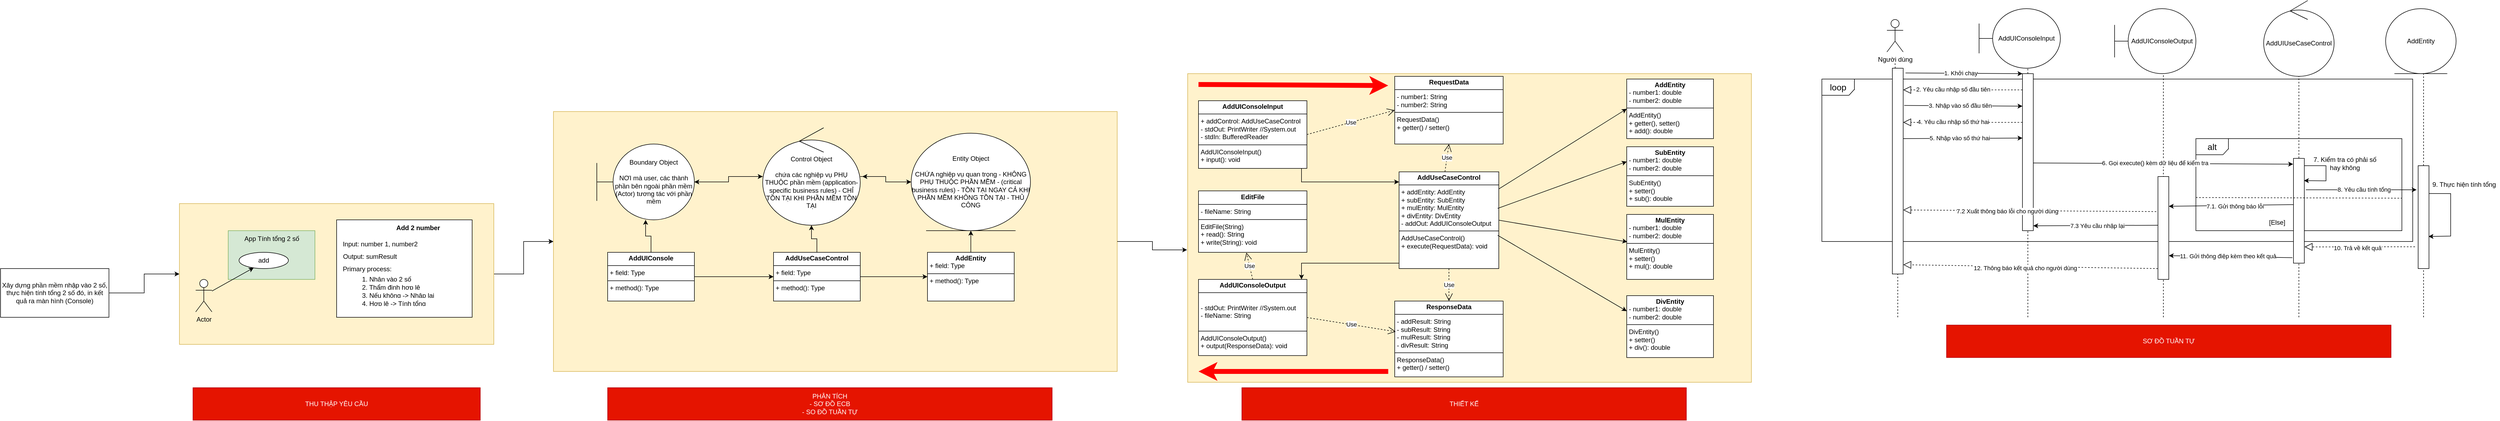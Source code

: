 <mxfile version="21.7.5" type="device">
  <diagram name="Page-1" id="cWxafMyqLENsq5G1XPmc">
    <mxGraphModel dx="1400" dy="-380" grid="1" gridSize="10" guides="1" tooltips="1" connect="1" arrows="1" fold="1" page="1" pageScale="1" pageWidth="850" pageHeight="1100" math="0" shadow="0">
      <root>
        <mxCell id="0" />
        <mxCell id="1" parent="0" />
        <mxCell id="kx4_IyfqwgbhXHQSrVC0-1" value="" style="rounded=0;whiteSpace=wrap;html=1;fontSize=16;" parent="1" vertex="1">
          <mxGeometry x="3410" y="1960" width="1090" height="300" as="geometry" />
        </mxCell>
        <mxCell id="-WquaNG-g_xQqQJM4Eou-9" value="" style="endArrow=none;dashed=1;html=1;rounded=0;" parent="1" edge="1">
          <mxGeometry width="50" height="50" relative="1" as="geometry">
            <mxPoint x="4040" y="2400" as="sourcePoint" />
            <mxPoint x="4040" y="1940" as="targetPoint" />
          </mxGeometry>
        </mxCell>
        <mxCell id="-WquaNG-g_xQqQJM4Eou-61" value="" style="rounded=0;whiteSpace=wrap;html=1;" parent="1" vertex="1">
          <mxGeometry x="4030" y="2140" width="20" height="190" as="geometry" />
        </mxCell>
        <mxCell id="IMiiwiWa5eZJ00IzNHyd-1" style="edgeStyle=orthogonalEdgeStyle;rounded=0;orthogonalLoop=1;jettySize=auto;html=1;" parent="1" source="IMiiwiWa5eZJ00IzNHyd-2" target="IMiiwiWa5eZJ00IzNHyd-4" edge="1">
          <mxGeometry relative="1" as="geometry" />
        </mxCell>
        <mxCell id="IMiiwiWa5eZJ00IzNHyd-2" value="Xây dựng phần mềm nhập vào 2 số, thực hiện tính tổng 2 số đó, in kết quả ra màn hình (Console)" style="whiteSpace=wrap;html=1;" parent="1" vertex="1">
          <mxGeometry x="50" y="2310" width="200" height="90" as="geometry" />
        </mxCell>
        <mxCell id="8UuTYLRQH1jag0RiWVlg-7" value="" style="rounded=0;whiteSpace=wrap;html=1;" parent="1" vertex="1">
          <mxGeometry x="4100" y="2070" width="380" height="170" as="geometry" />
        </mxCell>
        <mxCell id="IMiiwiWa5eZJ00IzNHyd-3" style="edgeStyle=orthogonalEdgeStyle;rounded=0;orthogonalLoop=1;jettySize=auto;html=1;" parent="1" source="IMiiwiWa5eZJ00IzNHyd-4" target="IMiiwiWa5eZJ00IzNHyd-26" edge="1">
          <mxGeometry relative="1" as="geometry" />
        </mxCell>
        <mxCell id="IMiiwiWa5eZJ00IzNHyd-4" value="" style="whiteSpace=wrap;html=1;fillColor=#fff2cc;strokeColor=#d6b656;" parent="1" vertex="1">
          <mxGeometry x="380" y="2190" width="580" height="260" as="geometry" />
        </mxCell>
        <mxCell id="IMiiwiWa5eZJ00IzNHyd-5" value="" style="whiteSpace=wrap;html=1;fillColor=#d5e8d4;strokeColor=#82b366;" parent="1" vertex="1">
          <mxGeometry x="470" y="2240" width="160" height="90" as="geometry" />
        </mxCell>
        <mxCell id="IMiiwiWa5eZJ00IzNHyd-6" value="App Tính tổng 2 số" style="text;html=1;align=center;verticalAlign=middle;resizable=0;points=[];autosize=1;strokeColor=none;fillColor=none;" parent="1" vertex="1">
          <mxGeometry x="490" y="2240" width="120" height="30" as="geometry" />
        </mxCell>
        <mxCell id="IMiiwiWa5eZJ00IzNHyd-7" value="add" style="ellipse;whiteSpace=wrap;html=1;" parent="1" vertex="1">
          <mxGeometry x="490" y="2280" width="91" height="30" as="geometry" />
        </mxCell>
        <mxCell id="IMiiwiWa5eZJ00IzNHyd-8" value="Actor" style="shape=umlActor;verticalLabelPosition=bottom;verticalAlign=top;html=1;" parent="1" vertex="1">
          <mxGeometry x="410" y="2330" width="30" height="60" as="geometry" />
        </mxCell>
        <mxCell id="IMiiwiWa5eZJ00IzNHyd-9" style="rounded=0;orthogonalLoop=1;jettySize=auto;html=1;entryX=0.297;entryY=0.947;entryDx=0;entryDy=0;entryPerimeter=0;" parent="1" source="IMiiwiWa5eZJ00IzNHyd-8" target="IMiiwiWa5eZJ00IzNHyd-7" edge="1">
          <mxGeometry relative="1" as="geometry" />
        </mxCell>
        <mxCell id="IMiiwiWa5eZJ00IzNHyd-10" value="" style="whiteSpace=wrap;html=1;" parent="1" vertex="1">
          <mxGeometry x="670" y="2220" width="250" height="180" as="geometry" />
        </mxCell>
        <mxCell id="IMiiwiWa5eZJ00IzNHyd-11" value="Add 2 number" style="text;html=1;align=center;verticalAlign=middle;resizable=0;points=[];autosize=1;strokeColor=none;fillColor=none;fontStyle=1" parent="1" vertex="1">
          <mxGeometry x="770" y="2220" width="100" height="30" as="geometry" />
        </mxCell>
        <mxCell id="IMiiwiWa5eZJ00IzNHyd-12" value="Input: number 1, number2" style="text;html=1;align=center;verticalAlign=middle;resizable=0;points=[];autosize=1;strokeColor=none;fillColor=none;" parent="1" vertex="1">
          <mxGeometry x="670" y="2250" width="160" height="30" as="geometry" />
        </mxCell>
        <mxCell id="IMiiwiWa5eZJ00IzNHyd-13" value="Output: sumResult" style="text;html=1;align=center;verticalAlign=middle;resizable=0;points=[];autosize=1;strokeColor=none;fillColor=none;" parent="1" vertex="1">
          <mxGeometry x="671" y="2273" width="120" height="30" as="geometry" />
        </mxCell>
        <mxCell id="IMiiwiWa5eZJ00IzNHyd-14" value="Primary process:" style="text;html=1;align=center;verticalAlign=middle;resizable=0;points=[];autosize=1;strokeColor=none;fillColor=none;" parent="1" vertex="1">
          <mxGeometry x="671" y="2295.67" width="110" height="30" as="geometry" />
        </mxCell>
        <mxCell id="IMiiwiWa5eZJ00IzNHyd-15" value="" style="shape=table;startSize=0;container=1;collapsible=0;childLayout=tableLayout;fontSize=11;fillColor=none;strokeColor=none;" parent="1" vertex="1">
          <mxGeometry x="710" y="2320" width="160" height="60" as="geometry" />
        </mxCell>
        <mxCell id="IMiiwiWa5eZJ00IzNHyd-16" value="" style="shape=tableRow;horizontal=0;startSize=0;swimlaneHead=0;swimlaneBody=0;strokeColor=inherit;top=0;left=0;bottom=0;right=0;collapsible=0;dropTarget=0;fillColor=none;points=[[0,0.5],[1,0.5]];portConstraint=eastwest;fontSize=16;" parent="IMiiwiWa5eZJ00IzNHyd-15" vertex="1">
          <mxGeometry width="160" height="15" as="geometry" />
        </mxCell>
        <mxCell id="IMiiwiWa5eZJ00IzNHyd-17" value="1. Nhận vào 2 số" style="shape=partialRectangle;html=1;whiteSpace=wrap;connectable=0;strokeColor=inherit;overflow=hidden;fillColor=none;top=0;left=0;bottom=0;right=0;pointerEvents=1;fontSize=12;align=left;spacingLeft=5;" parent="IMiiwiWa5eZJ00IzNHyd-16" vertex="1">
          <mxGeometry width="160" height="15" as="geometry">
            <mxRectangle width="160" height="15" as="alternateBounds" />
          </mxGeometry>
        </mxCell>
        <mxCell id="IMiiwiWa5eZJ00IzNHyd-18" value="" style="shape=tableRow;horizontal=0;startSize=0;swimlaneHead=0;swimlaneBody=0;strokeColor=inherit;top=0;left=0;bottom=0;right=0;collapsible=0;dropTarget=0;fillColor=none;points=[[0,0.5],[1,0.5]];portConstraint=eastwest;fontSize=16;" parent="IMiiwiWa5eZJ00IzNHyd-15" vertex="1">
          <mxGeometry y="15" width="160" height="15" as="geometry" />
        </mxCell>
        <mxCell id="IMiiwiWa5eZJ00IzNHyd-19" value="2. Thẩm định hợp lệ" style="shape=partialRectangle;html=1;whiteSpace=wrap;connectable=0;strokeColor=inherit;overflow=hidden;fillColor=none;top=0;left=0;bottom=0;right=0;pointerEvents=1;fontSize=12;align=left;spacingLeft=5;" parent="IMiiwiWa5eZJ00IzNHyd-18" vertex="1">
          <mxGeometry width="160" height="15" as="geometry">
            <mxRectangle width="160" height="15" as="alternateBounds" />
          </mxGeometry>
        </mxCell>
        <mxCell id="IMiiwiWa5eZJ00IzNHyd-20" value="" style="shape=tableRow;horizontal=0;startSize=0;swimlaneHead=0;swimlaneBody=0;strokeColor=inherit;top=0;left=0;bottom=0;right=0;collapsible=0;dropTarget=0;fillColor=none;points=[[0,0.5],[1,0.5]];portConstraint=eastwest;fontSize=16;" parent="IMiiwiWa5eZJ00IzNHyd-15" vertex="1">
          <mxGeometry y="30" width="160" height="15" as="geometry" />
        </mxCell>
        <mxCell id="IMiiwiWa5eZJ00IzNHyd-21" value="3. Nếu không -&amp;gt; Nhập lại" style="shape=partialRectangle;html=1;whiteSpace=wrap;connectable=0;strokeColor=inherit;overflow=hidden;fillColor=none;top=0;left=0;bottom=0;right=0;pointerEvents=1;fontSize=12;align=left;spacingLeft=5;" parent="IMiiwiWa5eZJ00IzNHyd-20" vertex="1">
          <mxGeometry width="160" height="15" as="geometry">
            <mxRectangle width="160" height="15" as="alternateBounds" />
          </mxGeometry>
        </mxCell>
        <mxCell id="IMiiwiWa5eZJ00IzNHyd-22" style="shape=tableRow;horizontal=0;startSize=0;swimlaneHead=0;swimlaneBody=0;strokeColor=inherit;top=0;left=0;bottom=0;right=0;collapsible=0;dropTarget=0;fillColor=none;points=[[0,0.5],[1,0.5]];portConstraint=eastwest;fontSize=16;" parent="IMiiwiWa5eZJ00IzNHyd-15" vertex="1">
          <mxGeometry y="45" width="160" height="15" as="geometry" />
        </mxCell>
        <mxCell id="IMiiwiWa5eZJ00IzNHyd-23" value="4. Hợp lệ -&amp;gt; Tính tổng" style="shape=partialRectangle;html=1;whiteSpace=wrap;connectable=0;strokeColor=inherit;overflow=hidden;fillColor=none;top=0;left=0;bottom=0;right=0;pointerEvents=1;fontSize=12;align=left;spacingLeft=5;" parent="IMiiwiWa5eZJ00IzNHyd-22" vertex="1">
          <mxGeometry width="160" height="15" as="geometry">
            <mxRectangle width="160" height="15" as="alternateBounds" />
          </mxGeometry>
        </mxCell>
        <mxCell id="IMiiwiWa5eZJ00IzNHyd-24" value="THU THẬP YÊU CẦU" style="whiteSpace=wrap;html=1;fillColor=#e51400;fontColor=#ffffff;strokeColor=#B20000;" parent="1" vertex="1">
          <mxGeometry x="405" y="2530" width="530" height="60" as="geometry" />
        </mxCell>
        <mxCell id="IMiiwiWa5eZJ00IzNHyd-25" value="PHÂN TÍCH&lt;div&gt;- SƠ ĐỒ ECB&lt;/div&gt;&lt;div&gt;- SO ĐỒ TUẦN TỰ&lt;/div&gt;" style="whiteSpace=wrap;html=1;fillColor=#e51400;fontColor=#ffffff;strokeColor=#B20000;" parent="1" vertex="1">
          <mxGeometry x="1170" y="2530" width="820" height="60" as="geometry" />
        </mxCell>
        <mxCell id="IMiiwiWa5eZJ00IzNHyd-26" value="" style="whiteSpace=wrap;html=1;fillColor=#fff2cc;strokeColor=#d6b656;" parent="1" vertex="1">
          <mxGeometry x="1070" y="2020" width="1040" height="480" as="geometry" />
        </mxCell>
        <mxCell id="IMiiwiWa5eZJ00IzNHyd-27" style="edgeStyle=orthogonalEdgeStyle;rounded=0;orthogonalLoop=1;jettySize=auto;html=1;" parent="1" source="IMiiwiWa5eZJ00IzNHyd-29" target="IMiiwiWa5eZJ00IzNHyd-32" edge="1">
          <mxGeometry relative="1" as="geometry" />
        </mxCell>
        <mxCell id="IMiiwiWa5eZJ00IzNHyd-28" style="edgeStyle=orthogonalEdgeStyle;rounded=0;orthogonalLoop=1;jettySize=auto;html=1;" parent="1" source="IMiiwiWa5eZJ00IzNHyd-29" target="IMiiwiWa5eZJ00IzNHyd-30" edge="1">
          <mxGeometry relative="1" as="geometry" />
        </mxCell>
        <mxCell id="IMiiwiWa5eZJ00IzNHyd-29" value="Control Object&lt;div&gt;&lt;br&gt;&lt;/div&gt;&lt;div&gt;chứa các nghiệp vụ PHỤ THUỘC phần mềm (application-specific business rules) - CHỈ TỒN TẠI KHI PHẦN MỀM TỒN TẠI&lt;/div&gt;" style="ellipse;shape=umlControl;whiteSpace=wrap;html=1;" parent="1" vertex="1">
          <mxGeometry x="1456" y="2050" width="180" height="180" as="geometry" />
        </mxCell>
        <mxCell id="IMiiwiWa5eZJ00IzNHyd-30" value="Entity Object&lt;div&gt;&lt;br&gt;&lt;/div&gt;&lt;div&gt;CHỨA nghiệp vụ quan trọng - KHÔNG PHỤ THUỘC PHẦN MỀM - (critical business rules) - TỒN TẠI NGAY CẢ KHI PHẦN MỀM KHÔNG TỒN TẠI - THỦ CÔNG&lt;/div&gt;" style="ellipse;shape=umlEntity;whiteSpace=wrap;html=1;" parent="1" vertex="1">
          <mxGeometry x="1730" y="2060" width="220" height="180" as="geometry" />
        </mxCell>
        <mxCell id="IMiiwiWa5eZJ00IzNHyd-31" style="edgeStyle=orthogonalEdgeStyle;rounded=0;orthogonalLoop=1;jettySize=auto;html=1;" parent="1" source="IMiiwiWa5eZJ00IzNHyd-32" target="IMiiwiWa5eZJ00IzNHyd-29" edge="1">
          <mxGeometry relative="1" as="geometry" />
        </mxCell>
        <mxCell id="IMiiwiWa5eZJ00IzNHyd-32" value="Boundary Object&lt;div&gt;&lt;br&gt;&lt;/div&gt;&lt;div&gt;NƠI mà user, các thành phần bên ngoài phần mềm (Actor) tương tác với phần mềm&lt;/div&gt;" style="shape=umlBoundary;whiteSpace=wrap;html=1;" parent="1" vertex="1">
          <mxGeometry x="1150" y="2080" width="180" height="140" as="geometry" />
        </mxCell>
        <mxCell id="IMiiwiWa5eZJ00IzNHyd-33" style="edgeStyle=orthogonalEdgeStyle;rounded=0;orthogonalLoop=1;jettySize=auto;html=1;entryX=1.022;entryY=0.5;entryDx=0;entryDy=0;entryPerimeter=0;" parent="1" source="IMiiwiWa5eZJ00IzNHyd-30" target="IMiiwiWa5eZJ00IzNHyd-29" edge="1">
          <mxGeometry relative="1" as="geometry" />
        </mxCell>
        <mxCell id="IMiiwiWa5eZJ00IzNHyd-34" style="edgeStyle=orthogonalEdgeStyle;rounded=0;orthogonalLoop=1;jettySize=auto;html=1;" parent="1" source="IMiiwiWa5eZJ00IzNHyd-36" target="IMiiwiWa5eZJ00IzNHyd-32" edge="1">
          <mxGeometry relative="1" as="geometry" />
        </mxCell>
        <mxCell id="IMiiwiWa5eZJ00IzNHyd-35" style="edgeStyle=orthogonalEdgeStyle;rounded=0;orthogonalLoop=1;jettySize=auto;html=1;" parent="1" source="IMiiwiWa5eZJ00IzNHyd-36" target="IMiiwiWa5eZJ00IzNHyd-39" edge="1">
          <mxGeometry relative="1" as="geometry" />
        </mxCell>
        <mxCell id="IMiiwiWa5eZJ00IzNHyd-36" value="&lt;p style=&quot;margin:0px;margin-top:4px;text-align:center;&quot;&gt;&lt;b&gt;AddUIConsole&lt;/b&gt;&lt;/p&gt;&lt;hr size=&quot;1&quot; style=&quot;border-style:solid;&quot;&gt;&lt;p style=&quot;margin:0px;margin-left:4px;&quot;&gt;+ field: Type&lt;/p&gt;&lt;hr size=&quot;1&quot; style=&quot;border-style:solid;&quot;&gt;&lt;p style=&quot;margin:0px;margin-left:4px;&quot;&gt;+ method(): Type&lt;/p&gt;" style="verticalAlign=top;align=left;overflow=fill;html=1;whiteSpace=wrap;" parent="1" vertex="1">
          <mxGeometry x="1170" y="2280" width="160" height="90" as="geometry" />
        </mxCell>
        <mxCell id="IMiiwiWa5eZJ00IzNHyd-37" style="edgeStyle=orthogonalEdgeStyle;rounded=0;orthogonalLoop=1;jettySize=auto;html=1;" parent="1" source="IMiiwiWa5eZJ00IzNHyd-39" target="IMiiwiWa5eZJ00IzNHyd-29" edge="1">
          <mxGeometry relative="1" as="geometry" />
        </mxCell>
        <mxCell id="IMiiwiWa5eZJ00IzNHyd-38" style="edgeStyle=orthogonalEdgeStyle;rounded=0;orthogonalLoop=1;jettySize=auto;html=1;" parent="1" source="IMiiwiWa5eZJ00IzNHyd-39" target="IMiiwiWa5eZJ00IzNHyd-41" edge="1">
          <mxGeometry relative="1" as="geometry" />
        </mxCell>
        <mxCell id="IMiiwiWa5eZJ00IzNHyd-39" value="&lt;p style=&quot;margin:0px;margin-top:4px;text-align:center;&quot;&gt;&lt;b&gt;AddUseCaseControl&lt;/b&gt;&lt;/p&gt;&lt;hr size=&quot;1&quot; style=&quot;border-style:solid;&quot;&gt;&lt;p style=&quot;margin:0px;margin-left:4px;&quot;&gt;+ field: Type&lt;/p&gt;&lt;hr size=&quot;1&quot; style=&quot;border-style:solid;&quot;&gt;&lt;p style=&quot;margin:0px;margin-left:4px;&quot;&gt;+ method(): Type&lt;/p&gt;" style="verticalAlign=top;align=left;overflow=fill;html=1;whiteSpace=wrap;" parent="1" vertex="1">
          <mxGeometry x="1476" y="2280" width="160" height="90" as="geometry" />
        </mxCell>
        <mxCell id="IMiiwiWa5eZJ00IzNHyd-40" style="edgeStyle=orthogonalEdgeStyle;rounded=0;orthogonalLoop=1;jettySize=auto;html=1;" parent="1" source="IMiiwiWa5eZJ00IzNHyd-41" target="IMiiwiWa5eZJ00IzNHyd-30" edge="1">
          <mxGeometry relative="1" as="geometry" />
        </mxCell>
        <mxCell id="IMiiwiWa5eZJ00IzNHyd-41" value="&lt;p style=&quot;margin:0px;margin-top:4px;text-align:center;&quot;&gt;&lt;b&gt;AddEntity&lt;/b&gt;&lt;/p&gt;&lt;p style=&quot;margin:0px;margin-left:4px;&quot;&gt;+ field: Type&lt;/p&gt;&lt;hr size=&quot;1&quot; style=&quot;border-style:solid;&quot;&gt;&lt;p style=&quot;margin:0px;margin-left:4px;&quot;&gt;+ method(): Type&lt;/p&gt;" style="verticalAlign=top;align=left;overflow=fill;html=1;whiteSpace=wrap;" parent="1" vertex="1">
          <mxGeometry x="1760" y="2280" width="160" height="90" as="geometry" />
        </mxCell>
        <mxCell id="IMiiwiWa5eZJ00IzNHyd-42" value="THIẾT KẾ" style="whiteSpace=wrap;html=1;fillColor=#e51400;fontColor=#ffffff;strokeColor=#B20000;" parent="1" vertex="1">
          <mxGeometry x="2340" y="2530" width="820" height="60" as="geometry" />
        </mxCell>
        <mxCell id="IMiiwiWa5eZJ00IzNHyd-43" value="s" style="whiteSpace=wrap;html=1;fillColor=#fff2cc;strokeColor=#d6b656;" parent="1" vertex="1">
          <mxGeometry x="2240" y="1950" width="1040" height="570" as="geometry" />
        </mxCell>
        <mxCell id="IMiiwiWa5eZJ00IzNHyd-45" style="edgeStyle=orthogonalEdgeStyle;rounded=0;orthogonalLoop=1;jettySize=auto;html=1;" parent="1" source="IMiiwiWa5eZJ00IzNHyd-46" target="IMiiwiWa5eZJ00IzNHyd-49" edge="1">
          <mxGeometry relative="1" as="geometry">
            <Array as="points">
              <mxPoint x="2450" y="2150" />
            </Array>
          </mxGeometry>
        </mxCell>
        <mxCell id="IMiiwiWa5eZJ00IzNHyd-46" value="&lt;p style=&quot;margin:0px;margin-top:4px;text-align:center;&quot;&gt;&lt;b&gt;AddUIConsoleInput&lt;/b&gt;&lt;/p&gt;&lt;hr size=&quot;1&quot; style=&quot;border-style:solid;&quot;&gt;&lt;p style=&quot;margin:0px;margin-left:4px;&quot;&gt;+ addControl: AddUseCaseControl&lt;/p&gt;&lt;p style=&quot;margin:0px;margin-left:4px;&quot;&gt;- stdOut: PrintWriter //System.out&lt;/p&gt;&lt;p style=&quot;margin:0px;margin-left:4px;&quot;&gt;- stdIn: BufferedReader&lt;/p&gt;&lt;hr size=&quot;1&quot; style=&quot;border-style:solid;&quot;&gt;&lt;p style=&quot;margin:0px;margin-left:4px;&quot;&gt;AddUIConsoleInput()&lt;/p&gt;&lt;p style=&quot;margin:0px;margin-left:4px;&quot;&gt;+ input(): void&lt;/p&gt;" style="verticalAlign=top;align=left;overflow=fill;html=1;whiteSpace=wrap;" parent="1" vertex="1">
          <mxGeometry x="2260" y="2000" width="200" height="125" as="geometry" />
        </mxCell>
        <mxCell id="IMiiwiWa5eZJ00IzNHyd-48" style="edgeStyle=orthogonalEdgeStyle;rounded=0;orthogonalLoop=1;jettySize=auto;html=1;" parent="1" target="IMiiwiWa5eZJ00IzNHyd-55" edge="1">
          <mxGeometry relative="1" as="geometry">
            <mxPoint x="2638" y="2255" as="sourcePoint" />
            <Array as="points">
              <mxPoint x="2638" y="2300" />
              <mxPoint x="2450" y="2300" />
            </Array>
          </mxGeometry>
        </mxCell>
        <mxCell id="IMiiwiWa5eZJ00IzNHyd-49" value="&lt;p style=&quot;margin:0px;margin-top:4px;text-align:center;&quot;&gt;&lt;b&gt;AddUseCaseControl&lt;/b&gt;&lt;/p&gt;&lt;hr size=&quot;1&quot; style=&quot;border-style:solid;&quot;&gt;&lt;p style=&quot;margin:0px;margin-left:4px;&quot;&gt;+ addEntity: AddEntity&lt;br&gt;+ subEntity: SubEntity&lt;/p&gt;&lt;p style=&quot;margin:0px;margin-left:4px;&quot;&gt;+ mulEntity: MulEntity&lt;/p&gt;&lt;p style=&quot;margin:0px;margin-left:4px;&quot;&gt;+ divEntity: DivEntity&lt;/p&gt;&lt;p style=&quot;margin:0px;margin-left:4px;&quot;&gt;- addOut: AddUIConsoleOutput&lt;/p&gt;&lt;hr size=&quot;1&quot; style=&quot;border-style:solid;&quot;&gt;&lt;p style=&quot;margin:0px;margin-left:4px;&quot;&gt;AddUseCaseControl()&lt;br&gt;+ execute(RequestData): void&lt;/p&gt;" style="verticalAlign=top;align=left;overflow=fill;html=1;whiteSpace=wrap;" parent="1" vertex="1">
          <mxGeometry x="2630" y="2131.34" width="184" height="178.66" as="geometry" />
        </mxCell>
        <mxCell id="IMiiwiWa5eZJ00IzNHyd-50" value="&lt;p style=&quot;margin:0px;margin-top:4px;text-align:center;&quot;&gt;&lt;b&gt;AddEntity&lt;/b&gt;&lt;/p&gt;&lt;p style=&quot;margin:0px;margin-left:4px;&quot;&gt;- number1: double&lt;/p&gt;&lt;p style=&quot;margin:0px;margin-left:4px;&quot;&gt;- number2: double&lt;/p&gt;&lt;hr size=&quot;1&quot; style=&quot;border-style:solid;&quot;&gt;&lt;p style=&quot;margin:0px;margin-left:4px;&quot;&gt;AddEntity()&lt;br&gt;+ getter(), setter()&lt;br&gt;+ add(): double&lt;/p&gt;" style="verticalAlign=top;align=left;overflow=fill;html=1;whiteSpace=wrap;" parent="1" vertex="1">
          <mxGeometry x="3050" y="1960" width="160" height="110" as="geometry" />
        </mxCell>
        <mxCell id="IMiiwiWa5eZJ00IzNHyd-51" style="edgeStyle=orthogonalEdgeStyle;rounded=0;orthogonalLoop=1;jettySize=auto;html=1;entryX=-0.001;entryY=0.571;entryDx=0;entryDy=0;entryPerimeter=0;" parent="1" source="IMiiwiWa5eZJ00IzNHyd-26" target="IMiiwiWa5eZJ00IzNHyd-43" edge="1">
          <mxGeometry relative="1" as="geometry" />
        </mxCell>
        <mxCell id="IMiiwiWa5eZJ00IzNHyd-55" value="&lt;p style=&quot;margin:0px;margin-top:4px;text-align:center;&quot;&gt;&lt;b&gt;AddUIConsoleOutput&lt;/b&gt;&lt;/p&gt;&lt;hr size=&quot;1&quot; style=&quot;border-style:solid;&quot;&gt;&lt;p style=&quot;margin:0px;margin-left:4px;&quot;&gt;&lt;br&gt;&lt;/p&gt;&lt;p style=&quot;margin:0px;margin-left:4px;&quot;&gt;- stdOut: PrintWriter //System.out&lt;br&gt;- fileName: String&lt;/p&gt;&lt;p style=&quot;margin:0px;margin-left:4px;&quot;&gt;&lt;br&gt;&lt;/p&gt;&lt;hr size=&quot;1&quot; style=&quot;border-style:solid;&quot;&gt;&lt;p style=&quot;margin:0px;margin-left:4px;&quot;&gt;AddUIConsoleOutput()&lt;/p&gt;&lt;p style=&quot;margin:0px;margin-left:4px;&quot;&gt;+ output(ResponseData): void&lt;/p&gt;" style="verticalAlign=top;align=left;overflow=fill;html=1;whiteSpace=wrap;" parent="1" vertex="1">
          <mxGeometry x="2260" y="2330" width="200" height="140.67" as="geometry" />
        </mxCell>
        <mxCell id="IMiiwiWa5eZJ00IzNHyd-56" value="" style="edgeStyle=none;orthogonalLoop=1;jettySize=auto;html=1;rounded=0;strokeColor=#FF0000;strokeWidth=9;" parent="1" edge="1">
          <mxGeometry width="100" relative="1" as="geometry">
            <mxPoint x="2260" y="1970" as="sourcePoint" />
            <mxPoint x="2610" y="1972" as="targetPoint" />
            <Array as="points" />
          </mxGeometry>
        </mxCell>
        <mxCell id="IMiiwiWa5eZJ00IzNHyd-57" value="" style="edgeStyle=none;orthogonalLoop=1;jettySize=auto;html=1;rounded=0;strokeColor=#FF0000;strokeWidth=9;" parent="1" edge="1">
          <mxGeometry width="100" relative="1" as="geometry">
            <mxPoint x="2610" y="2500" as="sourcePoint" />
            <mxPoint x="2260" y="2500" as="targetPoint" />
            <Array as="points" />
          </mxGeometry>
        </mxCell>
        <mxCell id="IMiiwiWa5eZJ00IzNHyd-58" value="&lt;p style=&quot;margin:0px;margin-top:4px;text-align:center;&quot;&gt;&lt;b&gt;SubEntity&lt;/b&gt;&lt;/p&gt;&lt;p style=&quot;margin:0px;margin-left:4px;&quot;&gt;- number1: double&lt;/p&gt;&lt;p style=&quot;margin:0px;margin-left:4px;&quot;&gt;- number2: double&lt;/p&gt;&lt;hr size=&quot;1&quot; style=&quot;border-style:solid;&quot;&gt;&lt;p style=&quot;margin:0px;margin-left:4px;&quot;&gt;SubEntity()&lt;br&gt;+ setter()&lt;br&gt;+ sub(): double&lt;/p&gt;" style="verticalAlign=top;align=left;overflow=fill;html=1;whiteSpace=wrap;" parent="1" vertex="1">
          <mxGeometry x="3050" y="2085" width="160" height="110" as="geometry" />
        </mxCell>
        <mxCell id="IMiiwiWa5eZJ00IzNHyd-59" value="&lt;p style=&quot;margin:0px;margin-top:4px;text-align:center;&quot;&gt;&lt;b&gt;DivEntity&lt;/b&gt;&lt;/p&gt;&lt;p style=&quot;margin:0px;margin-left:4px;&quot;&gt;- number1: double&lt;/p&gt;&lt;p style=&quot;margin:0px;margin-left:4px;&quot;&gt;- number2: double&lt;/p&gt;&lt;hr size=&quot;1&quot; style=&quot;border-style:solid;&quot;&gt;&lt;p style=&quot;margin:0px;margin-left:4px;&quot;&gt;DivEntity()&lt;br&gt;+ setter()&lt;br&gt;+ div(): double&lt;/p&gt;" style="verticalAlign=top;align=left;overflow=fill;html=1;whiteSpace=wrap;" parent="1" vertex="1">
          <mxGeometry x="3050" y="2360" width="160" height="114.33" as="geometry" />
        </mxCell>
        <mxCell id="IMiiwiWa5eZJ00IzNHyd-60" value="" style="rounded=0;orthogonalLoop=1;jettySize=auto;html=1;entryX=0;entryY=0.5;entryDx=0;entryDy=0;" parent="1" source="IMiiwiWa5eZJ00IzNHyd-49" target="IMiiwiWa5eZJ00IzNHyd-50" edge="1">
          <mxGeometry relative="1" as="geometry">
            <mxPoint x="2820" y="2300" as="sourcePoint" />
            <mxPoint x="3130" y="2090" as="targetPoint" />
          </mxGeometry>
        </mxCell>
        <mxCell id="IMiiwiWa5eZJ00IzNHyd-61" value="&lt;p style=&quot;margin:0px;margin-top:4px;text-align:center;&quot;&gt;&lt;b&gt;MulEntity&lt;/b&gt;&lt;/p&gt;&lt;p style=&quot;margin:0px;margin-left:4px;&quot;&gt;- number1: double&lt;/p&gt;&lt;p style=&quot;margin:0px;margin-left:4px;&quot;&gt;- number2: double&lt;/p&gt;&lt;hr size=&quot;1&quot; style=&quot;border-style:solid;&quot;&gt;&lt;p style=&quot;margin:0px;margin-left:4px;&quot;&gt;MulEntity()&lt;br&gt;+ setter()&lt;br&gt;+ mul(): double&lt;/p&gt;" style="verticalAlign=top;align=left;overflow=fill;html=1;whiteSpace=wrap;" parent="1" vertex="1">
          <mxGeometry x="3050" y="2210" width="160" height="120" as="geometry" />
        </mxCell>
        <mxCell id="IMiiwiWa5eZJ00IzNHyd-62" value="" style="rounded=0;orthogonalLoop=1;jettySize=auto;html=1;entryX=0;entryY=0.25;entryDx=0;entryDy=0;exitX=0.989;exitY=0.378;exitDx=0;exitDy=0;exitPerimeter=0;" parent="1" source="IMiiwiWa5eZJ00IzNHyd-49" target="IMiiwiWa5eZJ00IzNHyd-58" edge="1">
          <mxGeometry relative="1" as="geometry">
            <mxPoint x="2830" y="2280" as="sourcePoint" />
            <mxPoint x="3060" y="2055" as="targetPoint" />
          </mxGeometry>
        </mxCell>
        <mxCell id="IMiiwiWa5eZJ00IzNHyd-63" value="" style="rounded=0;orthogonalLoop=1;jettySize=auto;html=1;entryX=0.006;entryY=0.422;entryDx=0;entryDy=0;exitX=1;exitY=0.5;exitDx=0;exitDy=0;entryPerimeter=0;" parent="1" source="IMiiwiWa5eZJ00IzNHyd-49" target="IMiiwiWa5eZJ00IzNHyd-61" edge="1">
          <mxGeometry relative="1" as="geometry">
            <mxPoint x="2828" y="2299" as="sourcePoint" />
            <mxPoint x="3060" y="2143" as="targetPoint" />
          </mxGeometry>
        </mxCell>
        <mxCell id="IMiiwiWa5eZJ00IzNHyd-64" value="" style="rounded=0;orthogonalLoop=1;jettySize=auto;html=1;entryX=0;entryY=0.25;entryDx=0;entryDy=0;exitX=0.989;exitY=0.656;exitDx=0;exitDy=0;exitPerimeter=0;" parent="1" source="IMiiwiWa5eZJ00IzNHyd-49" target="IMiiwiWa5eZJ00IzNHyd-59" edge="1">
          <mxGeometry relative="1" as="geometry">
            <mxPoint x="2830" y="2310" as="sourcePoint" />
            <mxPoint x="3061" y="2261" as="targetPoint" />
          </mxGeometry>
        </mxCell>
        <mxCell id="IMiiwiWa5eZJ00IzNHyd-66" value="&lt;p style=&quot;margin:0px;margin-top:4px;text-align:center;&quot;&gt;&lt;b&gt;RequestData&lt;/b&gt;&lt;/p&gt;&lt;hr size=&quot;1&quot; style=&quot;border-style:solid;&quot;&gt;&lt;p style=&quot;margin:0px;margin-left:4px;&quot;&gt;- number1: String&lt;br&gt;- number2: String&lt;/p&gt;&lt;hr size=&quot;1&quot; style=&quot;border-style:solid;&quot;&gt;&lt;p style=&quot;margin:0px;margin-left:4px;&quot;&gt;RequestData()&lt;/p&gt;&lt;p style=&quot;margin:0px;margin-left:4px;&quot;&gt;+ getter() / setter()&lt;/p&gt;" style="verticalAlign=top;align=left;overflow=fill;html=1;whiteSpace=wrap;" parent="1" vertex="1">
          <mxGeometry x="2622" y="1955" width="200" height="125" as="geometry" />
        </mxCell>
        <mxCell id="IMiiwiWa5eZJ00IzNHyd-67" value="&lt;p style=&quot;margin:0px;margin-top:4px;text-align:center;&quot;&gt;&lt;b&gt;ResponseData&lt;/b&gt;&lt;/p&gt;&lt;hr size=&quot;1&quot; style=&quot;border-style:solid;&quot;&gt;&lt;p style=&quot;margin:0px;margin-left:4px;&quot;&gt;- addResult: String&lt;br&gt;- subResult: String&lt;br&gt;- mulResult: String&lt;br&gt;- divResult: String&lt;/p&gt;&lt;hr size=&quot;1&quot; style=&quot;border-style:solid;&quot;&gt;&lt;p style=&quot;margin:0px;margin-left:4px;&quot;&gt;ResponseData()&lt;/p&gt;&lt;p style=&quot;margin:0px;margin-left:4px;&quot;&gt;+ getter() / setter()&lt;/p&gt;" style="verticalAlign=top;align=left;overflow=fill;html=1;whiteSpace=wrap;" parent="1" vertex="1">
          <mxGeometry x="2622" y="2370" width="200" height="140" as="geometry" />
        </mxCell>
        <mxCell id="IMiiwiWa5eZJ00IzNHyd-71" value="&lt;p style=&quot;margin:0px;margin-top:4px;text-align:center;&quot;&gt;&lt;b&gt;EditFile&lt;/b&gt;&lt;/p&gt;&lt;hr size=&quot;1&quot; style=&quot;border-style:solid;&quot;&gt;&lt;p style=&quot;margin:0px;margin-left:4px;&quot;&gt;- fileName: String&lt;/p&gt;&lt;hr size=&quot;1&quot; style=&quot;border-style:solid;&quot;&gt;&lt;p style=&quot;margin:0px;margin-left:4px;&quot;&gt;EditFile(String)&lt;/p&gt;&lt;p style=&quot;margin:0px;margin-left:4px;&quot;&gt;+ read(): String&lt;br&gt;+ write(String): void&lt;/p&gt;" style="verticalAlign=top;align=left;overflow=fill;html=1;whiteSpace=wrap;" parent="1" vertex="1">
          <mxGeometry x="2260" y="2166.5" width="200" height="113.5" as="geometry" />
        </mxCell>
        <mxCell id="IMiiwiWa5eZJ00IzNHyd-73" value="Use" style="endArrow=open;endSize=12;dashed=1;html=1;rounded=0;exitX=0.5;exitY=0;exitDx=0;exitDy=0;entryX=0.442;entryY=1.005;entryDx=0;entryDy=0;entryPerimeter=0;" parent="1" source="IMiiwiWa5eZJ00IzNHyd-55" target="IMiiwiWa5eZJ00IzNHyd-71" edge="1">
          <mxGeometry width="160" relative="1" as="geometry">
            <mxPoint x="2340" y="2320" as="sourcePoint" />
            <mxPoint x="2500" y="2320" as="targetPoint" />
          </mxGeometry>
        </mxCell>
        <mxCell id="IMiiwiWa5eZJ00IzNHyd-74" value="Use" style="endArrow=open;endSize=12;dashed=1;html=1;rounded=0;exitX=1;exitY=0.5;exitDx=0;exitDy=0;entryX=0.009;entryY=0.404;entryDx=0;entryDy=0;entryPerimeter=0;" parent="1" source="IMiiwiWa5eZJ00IzNHyd-55" target="IMiiwiWa5eZJ00IzNHyd-67" edge="1">
          <mxGeometry width="160" relative="1" as="geometry">
            <mxPoint x="2370" y="2359" as="sourcePoint" />
            <mxPoint x="2358" y="2291" as="targetPoint" />
          </mxGeometry>
        </mxCell>
        <mxCell id="IMiiwiWa5eZJ00IzNHyd-75" value="Use" style="endArrow=open;endSize=12;dashed=1;html=1;rounded=0;exitX=1;exitY=0.5;exitDx=0;exitDy=0;entryX=0;entryY=0.5;entryDx=0;entryDy=0;" parent="1" source="IMiiwiWa5eZJ00IzNHyd-46" target="IMiiwiWa5eZJ00IzNHyd-66" edge="1">
          <mxGeometry width="160" relative="1" as="geometry">
            <mxPoint x="2466" y="2050" as="sourcePoint" />
            <mxPoint x="2622" y="2042" as="targetPoint" />
          </mxGeometry>
        </mxCell>
        <mxCell id="IMiiwiWa5eZJ00IzNHyd-76" value="Use" style="endArrow=open;endSize=12;dashed=1;html=1;rounded=0;exitX=0.46;exitY=-0.001;exitDx=0;exitDy=0;entryX=0.5;entryY=1;entryDx=0;entryDy=0;exitPerimeter=0;" parent="1" source="IMiiwiWa5eZJ00IzNHyd-49" target="IMiiwiWa5eZJ00IzNHyd-66" edge="1">
          <mxGeometry width="160" relative="1" as="geometry">
            <mxPoint x="2470" y="2073" as="sourcePoint" />
            <mxPoint x="2632" y="2028" as="targetPoint" />
          </mxGeometry>
        </mxCell>
        <mxCell id="IMiiwiWa5eZJ00IzNHyd-78" value="Use" style="endArrow=open;endSize=12;dashed=1;html=1;rounded=0;entryX=0.5;entryY=0;entryDx=0;entryDy=0;" parent="1" source="IMiiwiWa5eZJ00IzNHyd-49" target="IMiiwiWa5eZJ00IzNHyd-67" edge="1">
          <mxGeometry width="160" relative="1" as="geometry">
            <mxPoint x="2725" y="2141" as="sourcePoint" />
            <mxPoint x="2732" y="2090" as="targetPoint" />
          </mxGeometry>
        </mxCell>
        <mxCell id="-WquaNG-g_xQqQJM4Eou-2" value="SƠ ĐỒ TUẦN TỰ" style="whiteSpace=wrap;html=1;fillColor=#e51400;fontColor=#ffffff;strokeColor=#B20000;" parent="1" vertex="1">
          <mxGeometry x="3640" y="2414.33" width="820" height="60" as="geometry" />
        </mxCell>
        <mxCell id="-WquaNG-g_xQqQJM4Eou-4" value="" style="endArrow=none;dashed=1;html=1;rounded=0;" parent="1" source="-WquaNG-g_xQqQJM4Eou-56" edge="1">
          <mxGeometry width="50" height="50" relative="1" as="geometry">
            <mxPoint x="3550" y="2460" as="sourcePoint" />
            <mxPoint x="3545" y="1930" as="targetPoint" />
          </mxGeometry>
        </mxCell>
        <mxCell id="-WquaNG-g_xQqQJM4Eou-6" value="" style="endArrow=none;dashed=1;html=1;rounded=0;" parent="1" source="-WquaNG-g_xQqQJM4Eou-58" edge="1">
          <mxGeometry width="50" height="50" relative="1" as="geometry">
            <mxPoint x="3790" y="2460" as="sourcePoint" />
            <mxPoint x="3790" y="1930" as="targetPoint" />
          </mxGeometry>
        </mxCell>
        <mxCell id="-WquaNG-g_xQqQJM4Eou-11" value="" style="endArrow=none;dashed=1;html=1;rounded=0;" parent="1" edge="1">
          <mxGeometry width="50" height="50" relative="1" as="geometry">
            <mxPoint x="4290" y="2400" as="sourcePoint" />
            <mxPoint x="4290" y="1940" as="targetPoint" />
          </mxGeometry>
        </mxCell>
        <mxCell id="-WquaNG-g_xQqQJM4Eou-27" value="" style="endArrow=none;dashed=1;html=1;rounded=0;" parent="1" source="-WquaNG-g_xQqQJM4Eou-66" edge="1">
          <mxGeometry width="50" height="50" relative="1" as="geometry">
            <mxPoint x="4520" y="2450" as="sourcePoint" />
            <mxPoint x="4520" y="1940" as="targetPoint" />
          </mxGeometry>
        </mxCell>
        <mxCell id="-WquaNG-g_xQqQJM4Eou-28" value="" style="endArrow=classic;html=1;rounded=0;entryX=0;entryY=0;entryDx=0;entryDy=0;exitX=1.217;exitY=0.023;exitDx=0;exitDy=0;exitPerimeter=0;" parent="1" source="-WquaNG-g_xQqQJM4Eou-56" target="-WquaNG-g_xQqQJM4Eou-58" edge="1">
          <mxGeometry width="50" height="50" relative="1" as="geometry">
            <mxPoint x="3550" y="1950" as="sourcePoint" />
            <mxPoint x="3790" y="1950" as="targetPoint" />
          </mxGeometry>
        </mxCell>
        <mxCell id="-WquaNG-g_xQqQJM4Eou-29" value="1. Khởi chạy" style="edgeLabel;html=1;align=center;verticalAlign=middle;resizable=0;points=[];" parent="-WquaNG-g_xQqQJM4Eou-28" vertex="1" connectable="0">
          <mxGeometry x="-0.058" y="1" relative="1" as="geometry">
            <mxPoint as="offset" />
          </mxGeometry>
        </mxCell>
        <mxCell id="-WquaNG-g_xQqQJM4Eou-30" value="" style="endArrow=classic;html=1;rounded=0;entryX=-0.033;entryY=0.055;entryDx=0;entryDy=0;entryPerimeter=0;" parent="1" target="-WquaNG-g_xQqQJM4Eou-65" edge="1">
          <mxGeometry width="50" height="50" relative="1" as="geometry">
            <mxPoint x="3800" y="2115" as="sourcePoint" />
            <mxPoint x="4290" y="2110" as="targetPoint" />
          </mxGeometry>
        </mxCell>
        <mxCell id="-WquaNG-g_xQqQJM4Eou-31" value="6. Gọi execute() kèm dữ liệu để kiểm tra&amp;nbsp;" style="edgeLabel;html=1;align=center;verticalAlign=middle;resizable=0;points=[];" parent="-WquaNG-g_xQqQJM4Eou-30" vertex="1" connectable="0">
          <mxGeometry x="-0.058" y="1" relative="1" as="geometry">
            <mxPoint as="offset" />
          </mxGeometry>
        </mxCell>
        <mxCell id="-WquaNG-g_xQqQJM4Eou-32" value="Người dùng" style="shape=umlActor;verticalLabelPosition=bottom;verticalAlign=top;html=1;outlineConnect=0;" parent="1" vertex="1">
          <mxGeometry x="3530" y="1850" width="30" height="60" as="geometry" />
        </mxCell>
        <mxCell id="-WquaNG-g_xQqQJM4Eou-33" value="AddUIConsoleInput" style="shape=umlBoundary;whiteSpace=wrap;html=1;" parent="1" vertex="1">
          <mxGeometry x="3700" y="1830" width="150" height="110" as="geometry" />
        </mxCell>
        <mxCell id="-WquaNG-g_xQqQJM4Eou-34" value="AddEntity" style="ellipse;shape=umlEntity;whiteSpace=wrap;html=1;" parent="1" vertex="1">
          <mxGeometry x="4450" y="1830" width="130" height="120" as="geometry" />
        </mxCell>
        <mxCell id="-WquaNG-g_xQqQJM4Eou-65" value="" style="rounded=0;whiteSpace=wrap;html=1;" parent="1" vertex="1">
          <mxGeometry x="4280" y="2106.5" width="20" height="193.5" as="geometry" />
        </mxCell>
        <mxCell id="-WquaNG-g_xQqQJM4Eou-35" value="AddUIUseCaseControl" style="ellipse;shape=umlControl;whiteSpace=wrap;html=1;" parent="1" vertex="1">
          <mxGeometry x="4225" y="1815" width="130" height="140" as="geometry" />
        </mxCell>
        <mxCell id="-WquaNG-g_xQqQJM4Eou-36" value="AddUIConsoleOutput" style="shape=umlBoundary;whiteSpace=wrap;html=1;" parent="1" vertex="1">
          <mxGeometry x="3950" y="1830" width="150" height="120" as="geometry" />
        </mxCell>
        <mxCell id="-WquaNG-g_xQqQJM4Eou-43" value="" style="endArrow=classic;html=1;rounded=0;exitX=1;exitY=0.637;exitDx=0;exitDy=0;exitPerimeter=0;entryX=-0.292;entryY=0.578;entryDx=0;entryDy=0;entryPerimeter=0;" parent="1" edge="1">
          <mxGeometry width="50" height="50" relative="1" as="geometry">
            <mxPoint x="4302.92" y="2164.47" as="sourcePoint" />
            <mxPoint x="4507.08" y="2164.53" as="targetPoint" />
          </mxGeometry>
        </mxCell>
        <mxCell id="-WquaNG-g_xQqQJM4Eou-44" value="8. Yêu cầu tính tổng" style="edgeLabel;html=1;align=center;verticalAlign=middle;resizable=0;points=[];" parent="-WquaNG-g_xQqQJM4Eou-43" vertex="1" connectable="0">
          <mxGeometry x="0.043" y="1" relative="1" as="geometry">
            <mxPoint as="offset" />
          </mxGeometry>
        </mxCell>
        <mxCell id="-WquaNG-g_xQqQJM4Eou-45" value="" style="endArrow=block;dashed=1;endFill=0;endSize=12;html=1;rounded=0;entryX=1.022;entryY=0.845;entryDx=0;entryDy=0;entryPerimeter=0;exitX=-0.292;exitY=0.788;exitDx=0;exitDy=0;exitPerimeter=0;" parent="1" source="-WquaNG-g_xQqQJM4Eou-66" target="-WquaNG-g_xQqQJM4Eou-65" edge="1">
          <mxGeometry width="160" relative="1" as="geometry">
            <mxPoint x="4520" y="2210" as="sourcePoint" />
            <mxPoint x="4290" y="2210" as="targetPoint" />
          </mxGeometry>
        </mxCell>
        <mxCell id="-WquaNG-g_xQqQJM4Eou-46" value="10. Trả về kết quả" style="edgeLabel;html=1;align=center;verticalAlign=middle;resizable=0;points=[];" parent="-WquaNG-g_xQqQJM4Eou-45" vertex="1" connectable="0">
          <mxGeometry x="0.043" y="2" relative="1" as="geometry">
            <mxPoint as="offset" />
          </mxGeometry>
        </mxCell>
        <mxCell id="-WquaNG-g_xQqQJM4Eou-57" value="" style="endArrow=none;dashed=1;html=1;rounded=0;entryX=0.5;entryY=1;entryDx=0;entryDy=0;" parent="1" target="-WquaNG-g_xQqQJM4Eou-56" edge="1">
          <mxGeometry width="50" height="50" relative="1" as="geometry">
            <mxPoint x="3550" y="2400" as="sourcePoint" />
            <mxPoint x="3550" y="2030" as="targetPoint" />
          </mxGeometry>
        </mxCell>
        <mxCell id="-WquaNG-g_xQqQJM4Eou-56" value="" style="rounded=0;whiteSpace=wrap;html=1;" parent="1" vertex="1">
          <mxGeometry x="3540" y="1940" width="20" height="380" as="geometry" />
        </mxCell>
        <mxCell id="-WquaNG-g_xQqQJM4Eou-59" value="" style="endArrow=none;dashed=1;html=1;rounded=0;" parent="1" target="-WquaNG-g_xQqQJM4Eou-58" edge="1">
          <mxGeometry width="50" height="50" relative="1" as="geometry">
            <mxPoint x="3790" y="2400" as="sourcePoint" />
            <mxPoint x="3790" y="2030" as="targetPoint" />
          </mxGeometry>
        </mxCell>
        <mxCell id="-WquaNG-g_xQqQJM4Eou-58" value="" style="rounded=0;whiteSpace=wrap;html=1;" parent="1" vertex="1">
          <mxGeometry x="3780" y="1950" width="20" height="290" as="geometry" />
        </mxCell>
        <mxCell id="-WquaNG-g_xQqQJM4Eou-54" value="" style="endArrow=block;dashed=1;endFill=0;endSize=12;html=1;rounded=0;entryX=1.008;entryY=0.955;entryDx=0;entryDy=0;entryPerimeter=0;" parent="1" target="-WquaNG-g_xQqQJM4Eou-56" edge="1">
          <mxGeometry width="160" relative="1" as="geometry">
            <mxPoint x="4030" y="2310" as="sourcePoint" />
            <mxPoint x="3550" y="2309" as="targetPoint" />
          </mxGeometry>
        </mxCell>
        <mxCell id="-WquaNG-g_xQqQJM4Eou-55" value="12. Thông báo kết quả cho người dùng" style="edgeLabel;html=1;align=center;verticalAlign=middle;resizable=0;points=[];" parent="-WquaNG-g_xQqQJM4Eou-54" vertex="1" connectable="0">
          <mxGeometry x="0.043" y="2" relative="1" as="geometry">
            <mxPoint as="offset" />
          </mxGeometry>
        </mxCell>
        <mxCell id="-WquaNG-g_xQqQJM4Eou-67" value="" style="endArrow=none;dashed=1;html=1;rounded=0;entryX=0.5;entryY=1;entryDx=0;entryDy=0;" parent="1" target="-WquaNG-g_xQqQJM4Eou-66" edge="1">
          <mxGeometry width="50" height="50" relative="1" as="geometry">
            <mxPoint x="4520" y="2400" as="sourcePoint" />
            <mxPoint x="4520" y="2030" as="targetPoint" />
          </mxGeometry>
        </mxCell>
        <mxCell id="-WquaNG-g_xQqQJM4Eou-66" value="" style="rounded=0;whiteSpace=wrap;html=1;" parent="1" vertex="1">
          <mxGeometry x="4510" y="2120" width="20" height="190" as="geometry" />
        </mxCell>
        <mxCell id="-WquaNG-g_xQqQJM4Eou-70" value="" style="endArrow=block;dashed=1;endFill=0;endSize=12;html=1;rounded=0;" parent="1" edge="1">
          <mxGeometry width="160" relative="1" as="geometry">
            <mxPoint x="3780" y="1980" as="sourcePoint" />
            <mxPoint x="3560" y="1980" as="targetPoint" />
          </mxGeometry>
        </mxCell>
        <mxCell id="-WquaNG-g_xQqQJM4Eou-71" value="2. Yêu cầu nhập số đầu tiên" style="edgeLabel;html=1;align=center;verticalAlign=middle;resizable=0;points=[];" parent="-WquaNG-g_xQqQJM4Eou-70" vertex="1" connectable="0">
          <mxGeometry x="0.165" y="-1" relative="1" as="geometry">
            <mxPoint as="offset" />
          </mxGeometry>
        </mxCell>
        <mxCell id="-WquaNG-g_xQqQJM4Eou-72" value="" style="endArrow=classic;html=1;rounded=0;exitX=1.092;exitY=0.181;exitDx=0;exitDy=0;exitPerimeter=0;" parent="1" source="-WquaNG-g_xQqQJM4Eou-56" edge="1">
          <mxGeometry width="50" height="50" relative="1" as="geometry">
            <mxPoint x="3570" y="2010" as="sourcePoint" />
            <mxPoint x="3780" y="2010" as="targetPoint" />
          </mxGeometry>
        </mxCell>
        <mxCell id="-WquaNG-g_xQqQJM4Eou-73" value="3. Nhập vào số đầu tiên" style="edgeLabel;html=1;align=center;verticalAlign=middle;resizable=0;points=[];" parent="-WquaNG-g_xQqQJM4Eou-72" vertex="1" connectable="0">
          <mxGeometry x="-0.058" y="1" relative="1" as="geometry">
            <mxPoint as="offset" />
          </mxGeometry>
        </mxCell>
        <mxCell id="-WquaNG-g_xQqQJM4Eou-74" value="" style="endArrow=block;dashed=1;endFill=0;endSize=12;html=1;rounded=0;" parent="1" edge="1">
          <mxGeometry width="160" relative="1" as="geometry">
            <mxPoint x="3780" y="2040" as="sourcePoint" />
            <mxPoint x="3560" y="2040" as="targetPoint" />
          </mxGeometry>
        </mxCell>
        <mxCell id="-WquaNG-g_xQqQJM4Eou-75" value="4. Yêu cầu nhập số thứ hai" style="edgeLabel;html=1;align=center;verticalAlign=middle;resizable=0;points=[];" parent="-WquaNG-g_xQqQJM4Eou-74" vertex="1" connectable="0">
          <mxGeometry x="0.165" y="-1" relative="1" as="geometry">
            <mxPoint as="offset" />
          </mxGeometry>
        </mxCell>
        <mxCell id="-WquaNG-g_xQqQJM4Eou-76" value="" style="endArrow=classic;html=1;rounded=0;" parent="1" edge="1">
          <mxGeometry width="50" height="50" relative="1" as="geometry">
            <mxPoint x="3560" y="2070" as="sourcePoint" />
            <mxPoint x="3780" y="2069" as="targetPoint" />
          </mxGeometry>
        </mxCell>
        <mxCell id="-WquaNG-g_xQqQJM4Eou-77" value="5. Nhập vào số thứ hai" style="edgeLabel;html=1;align=center;verticalAlign=middle;resizable=0;points=[];" parent="-WquaNG-g_xQqQJM4Eou-76" vertex="1" connectable="0">
          <mxGeometry x="-0.058" y="1" relative="1" as="geometry">
            <mxPoint as="offset" />
          </mxGeometry>
        </mxCell>
        <mxCell id="-WquaNG-g_xQqQJM4Eou-82" value="" style="endArrow=classic;html=1;rounded=0;exitX=1;exitY=0.057;exitDx=0;exitDy=0;exitPerimeter=0;entryX=0.954;entryY=0.688;entryDx=0;entryDy=0;entryPerimeter=0;" parent="1" target="-WquaNG-g_xQqQJM4Eou-66" edge="1">
          <mxGeometry width="50" height="50" relative="1" as="geometry">
            <mxPoint x="4530" y="2171.33" as="sourcePoint" />
            <mxPoint x="4530" y="2303" as="targetPoint" />
            <Array as="points">
              <mxPoint x="4570" y="2171.5" />
              <mxPoint x="4570" y="2250" />
            </Array>
          </mxGeometry>
        </mxCell>
        <mxCell id="-WquaNG-g_xQqQJM4Eou-83" value="9. Thực hiện tính tổng" style="text;html=1;strokeColor=none;fillColor=none;align=center;verticalAlign=middle;whiteSpace=wrap;rounded=0;" parent="1" vertex="1">
          <mxGeometry x="4530" y="2140.0" width="130" height="30" as="geometry" />
        </mxCell>
        <mxCell id="-WquaNG-g_xQqQJM4Eou-84" value="" style="endArrow=classic;html=1;rounded=0;entryX=0.967;entryY=0.212;entryDx=0;entryDy=0;entryPerimeter=0;" parent="1" target="-WquaNG-g_xQqQJM4Eou-65" edge="1">
          <mxGeometry width="50" height="50" relative="1" as="geometry">
            <mxPoint x="4300" y="2120" as="sourcePoint" />
            <mxPoint x="4380" y="2160" as="targetPoint" />
            <Array as="points">
              <mxPoint x="4340" y="2120" />
              <mxPoint x="4340" y="2148" />
            </Array>
          </mxGeometry>
        </mxCell>
        <mxCell id="-WquaNG-g_xQqQJM4Eou-85" value="7. Kiểm tra có phải số hay không" style="text;html=1;strokeColor=none;fillColor=none;align=center;verticalAlign=middle;whiteSpace=wrap;rounded=0;" parent="1" vertex="1">
          <mxGeometry x="4310" y="2101.34" width="130" height="30" as="geometry" />
        </mxCell>
        <mxCell id="-WquaNG-g_xQqQJM4Eou-89" value="" style="endArrow=classic;html=1;rounded=0;exitX=0;exitY=0.25;exitDx=0;exitDy=0;entryX=1;entryY=0.042;entryDx=0;entryDy=0;entryPerimeter=0;" parent="1" edge="1">
          <mxGeometry width="50" height="50" relative="1" as="geometry">
            <mxPoint x="4280" y="2191.895" as="sourcePoint" />
            <mxPoint x="4050" y="2195.0" as="targetPoint" />
          </mxGeometry>
        </mxCell>
        <mxCell id="-WquaNG-g_xQqQJM4Eou-90" value="7.1. Gửi thông báo lỗi" style="edgeLabel;html=1;align=center;verticalAlign=middle;resizable=0;points=[];" parent="-WquaNG-g_xQqQJM4Eou-89" vertex="1" connectable="0">
          <mxGeometry x="-0.058" y="1" relative="1" as="geometry">
            <mxPoint as="offset" />
          </mxGeometry>
        </mxCell>
        <mxCell id="-WquaNG-g_xQqQJM4Eou-91" value="" style="endArrow=block;dashed=1;endFill=0;endSize=12;html=1;rounded=0;exitX=-0.085;exitY=0.041;exitDx=0;exitDy=0;exitPerimeter=0;entryX=1.067;entryY=0.539;entryDx=0;entryDy=0;entryPerimeter=0;" parent="1" edge="1">
          <mxGeometry width="160" relative="1" as="geometry">
            <mxPoint x="4026.96" y="2204.73" as="sourcePoint" />
            <mxPoint x="3560" y="2201.76" as="targetPoint" />
          </mxGeometry>
        </mxCell>
        <mxCell id="-WquaNG-g_xQqQJM4Eou-92" value="7.2 Xuất thông báo lỗi cho người dùng" style="edgeLabel;html=1;align=center;verticalAlign=middle;resizable=0;points=[];" parent="-WquaNG-g_xQqQJM4Eou-91" vertex="1" connectable="0">
          <mxGeometry x="0.181" y="1" relative="1" as="geometry">
            <mxPoint as="offset" />
          </mxGeometry>
        </mxCell>
        <mxCell id="-WquaNG-g_xQqQJM4Eou-94" value="" style="endArrow=classic;html=1;rounded=0;entryX=1.1;entryY=0.568;entryDx=0;entryDy=0;exitX=0;exitY=0.75;exitDx=0;exitDy=0;entryPerimeter=0;" parent="1" edge="1">
          <mxGeometry width="50" height="50" relative="1" as="geometry">
            <mxPoint x="4278" y="2289.855" as="sourcePoint" />
            <mxPoint x="4050" y="2286.15" as="targetPoint" />
          </mxGeometry>
        </mxCell>
        <mxCell id="-WquaNG-g_xQqQJM4Eou-95" value="11. Gửi thông điệp kèm theo kết quả" style="edgeLabel;html=1;align=center;verticalAlign=middle;resizable=0;points=[];" parent="-WquaNG-g_xQqQJM4Eou-94" vertex="1" connectable="0">
          <mxGeometry x="0.046" y="-1" relative="1" as="geometry">
            <mxPoint as="offset" />
          </mxGeometry>
        </mxCell>
        <mxCell id="-WquaNG-g_xQqQJM4Eou-96" value="" style="endArrow=classic;html=1;rounded=0;exitX=0;exitY=0.25;exitDx=0;exitDy=0;" parent="1" edge="1">
          <mxGeometry width="50" height="50" relative="1" as="geometry">
            <mxPoint x="4030" y="2230" as="sourcePoint" />
            <mxPoint x="3800" y="2231" as="targetPoint" />
          </mxGeometry>
        </mxCell>
        <mxCell id="-WquaNG-g_xQqQJM4Eou-97" value="7.3 Yêu cầu nhập lại" style="edgeLabel;html=1;align=center;verticalAlign=middle;resizable=0;points=[];" parent="-WquaNG-g_xQqQJM4Eou-96" vertex="1" connectable="0">
          <mxGeometry x="-0.022" relative="1" as="geometry">
            <mxPoint as="offset" />
          </mxGeometry>
        </mxCell>
        <mxCell id="8UuTYLRQH1jag0RiWVlg-3" value="" style="endArrow=none;html=1;rounded=0;fontSize=12;startSize=8;endSize=8;curved=1;" parent="1" edge="1">
          <mxGeometry width="50" height="50" relative="1" as="geometry">
            <mxPoint x="4100" y="2099.71" as="sourcePoint" />
            <mxPoint x="4150" y="2099.71" as="targetPoint" />
          </mxGeometry>
        </mxCell>
        <mxCell id="8UuTYLRQH1jag0RiWVlg-4" value="" style="endArrow=none;html=1;rounded=0;fontSize=12;startSize=8;endSize=8;curved=1;" parent="1" edge="1">
          <mxGeometry width="50" height="50" relative="1" as="geometry">
            <mxPoint x="4160" y="2088.71" as="sourcePoint" />
            <mxPoint x="4150" y="2099.71" as="targetPoint" />
          </mxGeometry>
        </mxCell>
        <mxCell id="8UuTYLRQH1jag0RiWVlg-5" value="" style="endArrow=none;html=1;rounded=0;fontSize=12;startSize=8;endSize=8;curved=1;" parent="1" edge="1">
          <mxGeometry width="50" height="50" relative="1" as="geometry">
            <mxPoint x="4160" y="2069.71" as="sourcePoint" />
            <mxPoint x="4160" y="2089.71" as="targetPoint" />
          </mxGeometry>
        </mxCell>
        <mxCell id="8UuTYLRQH1jag0RiWVlg-6" value="alt" style="text;html=1;align=center;verticalAlign=middle;whiteSpace=wrap;rounded=0;fontSize=16;" parent="1" vertex="1">
          <mxGeometry x="4100" y="2070" width="60" height="30" as="geometry" />
        </mxCell>
        <mxCell id="8UuTYLRQH1jag0RiWVlg-10" value="" style="endArrow=none;dashed=1;html=1;rounded=0;fontSize=12;startSize=8;endSize=8;curved=1;exitX=0;exitY=0.64;exitDx=0;exitDy=0;exitPerimeter=0;entryX=1;entryY=0.385;entryDx=0;entryDy=0;entryPerimeter=0;" parent="1" source="8UuTYLRQH1jag0RiWVlg-7" edge="1">
          <mxGeometry width="50" height="50" relative="1" as="geometry">
            <mxPoint x="4130.35" y="2180.92" as="sourcePoint" />
            <mxPoint x="4480" y="2180.0" as="targetPoint" />
          </mxGeometry>
        </mxCell>
        <mxCell id="kx4_IyfqwgbhXHQSrVC0-2" value="" style="endArrow=none;html=1;rounded=0;fontSize=12;startSize=8;endSize=8;curved=1;" parent="1" edge="1">
          <mxGeometry width="50" height="50" relative="1" as="geometry">
            <mxPoint x="3410" y="1990.0" as="sourcePoint" />
            <mxPoint x="3460" y="1990.0" as="targetPoint" />
          </mxGeometry>
        </mxCell>
        <mxCell id="kx4_IyfqwgbhXHQSrVC0-3" value="" style="endArrow=none;html=1;rounded=0;fontSize=12;startSize=8;endSize=8;curved=1;" parent="1" edge="1">
          <mxGeometry width="50" height="50" relative="1" as="geometry">
            <mxPoint x="3470" y="1979.0" as="sourcePoint" />
            <mxPoint x="3460" y="1990.0" as="targetPoint" />
          </mxGeometry>
        </mxCell>
        <mxCell id="kx4_IyfqwgbhXHQSrVC0-4" value="" style="endArrow=none;html=1;rounded=0;fontSize=12;startSize=8;endSize=8;curved=1;" parent="1" edge="1">
          <mxGeometry width="50" height="50" relative="1" as="geometry">
            <mxPoint x="3470" y="1960.0" as="sourcePoint" />
            <mxPoint x="3470" y="1980.0" as="targetPoint" />
          </mxGeometry>
        </mxCell>
        <mxCell id="kx4_IyfqwgbhXHQSrVC0-5" value="loop" style="text;html=1;align=center;verticalAlign=middle;whiteSpace=wrap;rounded=0;fontSize=16;" parent="1" vertex="1">
          <mxGeometry x="3410" y="1960.0" width="60" height="30" as="geometry" />
        </mxCell>
        <mxCell id="WOAK0s79kbVb97DGLifd-6" value="[Else]" style="text;html=1;strokeColor=none;fillColor=none;align=center;verticalAlign=middle;whiteSpace=wrap;rounded=0;" vertex="1" parent="1">
          <mxGeometry x="4220" y="2210" width="60" height="30" as="geometry" />
        </mxCell>
      </root>
    </mxGraphModel>
  </diagram>
</mxfile>
